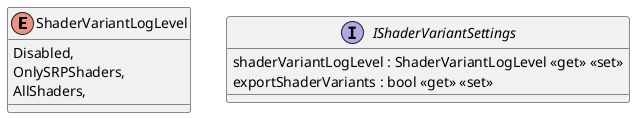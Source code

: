 @startuml
enum ShaderVariantLogLevel {
    Disabled,
    OnlySRPShaders,
    AllShaders,
}
interface IShaderVariantSettings {
    shaderVariantLogLevel : ShaderVariantLogLevel <<get>> <<set>>
    exportShaderVariants : bool <<get>> <<set>>
}
@enduml
